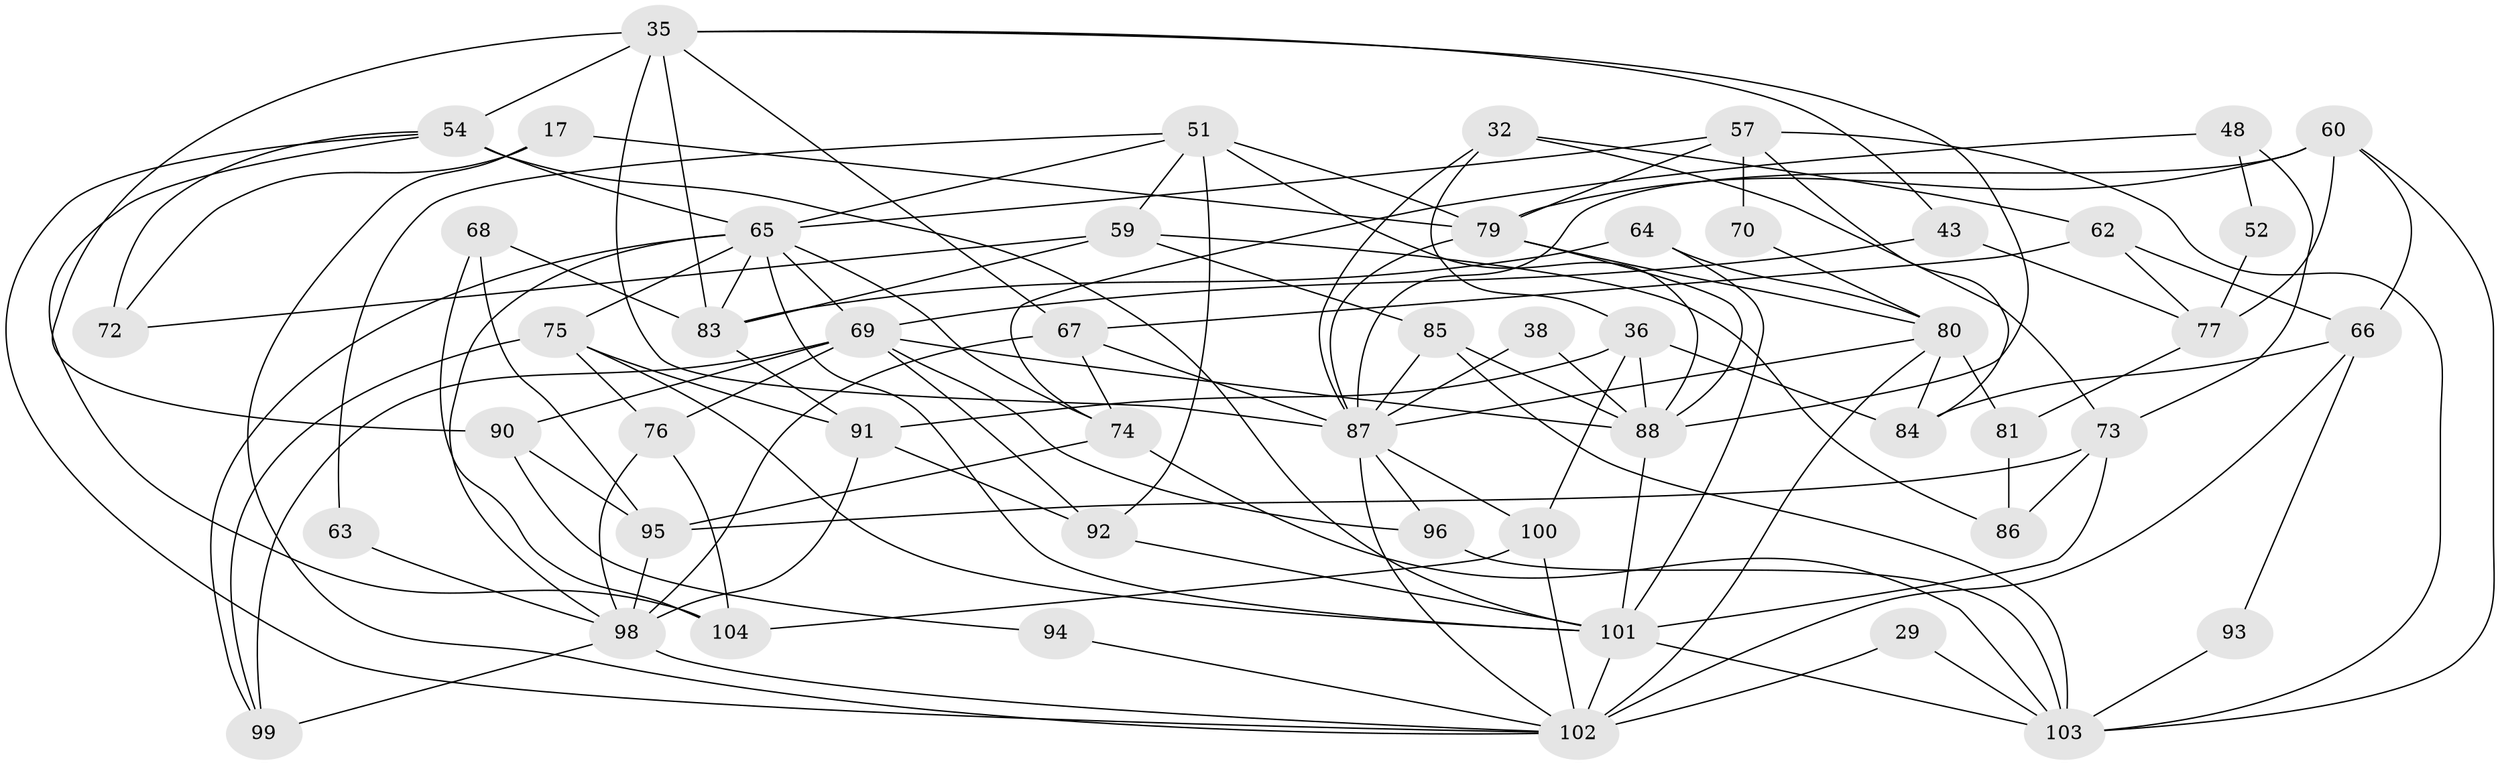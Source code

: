 // original degree distribution, {4: 0.20192307692307693, 3: 0.3269230769230769, 5: 0.16346153846153846, 2: 0.125, 6: 0.14423076923076922, 7: 0.028846153846153848, 8: 0.009615384615384616}
// Generated by graph-tools (version 1.1) at 2025/51/03/09/25 04:51:01]
// undirected, 52 vertices, 126 edges
graph export_dot {
graph [start="1"]
  node [color=gray90,style=filled];
  17;
  29;
  32;
  35 [super="+18+12"];
  36;
  38;
  43 [super="+2"];
  48;
  51 [super="+8"];
  52;
  54 [super="+23"];
  57;
  59 [super="+25"];
  60 [super="+27"];
  62 [super="+61"];
  63;
  64;
  65 [super="+21+30+40"];
  66 [super="+6"];
  67 [super="+20"];
  68;
  69 [super="+34+11"];
  70 [super="+19"];
  72 [super="+5"];
  73 [super="+3"];
  74 [super="+56"];
  75 [super="+44"];
  76;
  77;
  79 [super="+28"];
  80 [super="+50"];
  81;
  83 [super="+16"];
  84;
  85;
  86;
  87 [super="+58+53"];
  88 [super="+49+41"];
  90;
  91;
  92;
  93;
  94;
  95;
  96;
  98 [super="+97+55"];
  99 [super="+14+71"];
  100;
  101 [super="+82"];
  102 [super="+89"];
  103 [super="+39"];
  104 [super="+13"];
  17 -- 72;
  17 -- 79 [weight=2];
  17 -- 102;
  29 -- 102;
  29 -- 103;
  32 -- 87 [weight=2];
  32 -- 36;
  32 -- 62 [weight=2];
  32 -- 73;
  35 -- 67 [weight=2];
  35 -- 43;
  35 -- 90;
  35 -- 87 [weight=2];
  35 -- 54 [weight=2];
  35 -- 83;
  35 -- 88;
  36 -- 91;
  36 -- 84;
  36 -- 100;
  36 -- 88;
  38 -- 88;
  38 -- 87;
  43 -- 77;
  43 -- 69;
  48 -- 74;
  48 -- 52;
  48 -- 73;
  51 -- 92;
  51 -- 63;
  51 -- 79;
  51 -- 59;
  51 -- 65;
  51 -- 88 [weight=2];
  52 -- 77;
  54 -- 65;
  54 -- 72;
  54 -- 102;
  54 -- 104;
  54 -- 101 [weight=2];
  57 -- 84;
  57 -- 70 [weight=2];
  57 -- 103;
  57 -- 79;
  57 -- 65;
  59 -- 85;
  59 -- 86;
  59 -- 72;
  59 -- 83;
  60 -- 103;
  60 -- 66;
  60 -- 79 [weight=2];
  60 -- 77;
  60 -- 87;
  62 -- 77;
  62 -- 67;
  62 -- 66;
  63 -- 98;
  64 -- 80;
  64 -- 83;
  64 -- 101;
  65 -- 75;
  65 -- 98 [weight=2];
  65 -- 69;
  65 -- 101;
  65 -- 99;
  65 -- 83 [weight=2];
  65 -- 74;
  66 -- 84;
  66 -- 93;
  66 -- 102;
  67 -- 74;
  67 -- 98;
  67 -- 87;
  68 -- 95;
  68 -- 83;
  68 -- 104;
  69 -- 76;
  69 -- 88 [weight=2];
  69 -- 96;
  69 -- 92;
  69 -- 99 [weight=3];
  69 -- 90;
  70 -- 80;
  73 -- 95;
  73 -- 86;
  73 -- 101;
  74 -- 103;
  74 -- 95;
  75 -- 91 [weight=2];
  75 -- 76;
  75 -- 99 [weight=2];
  75 -- 101;
  76 -- 98;
  76 -- 104;
  77 -- 81;
  79 -- 80 [weight=2];
  79 -- 88;
  79 -- 87;
  80 -- 102 [weight=3];
  80 -- 81;
  80 -- 84;
  80 -- 87;
  81 -- 86;
  83 -- 91;
  85 -- 103;
  85 -- 88;
  85 -- 87;
  87 -- 100;
  87 -- 96;
  87 -- 102;
  88 -- 101 [weight=3];
  90 -- 94;
  90 -- 95;
  91 -- 92;
  91 -- 98 [weight=3];
  92 -- 101;
  93 -- 103;
  94 -- 102;
  95 -- 98;
  96 -- 103;
  98 -- 99;
  98 -- 102;
  100 -- 104;
  100 -- 102;
  101 -- 103;
  101 -- 102;
}
